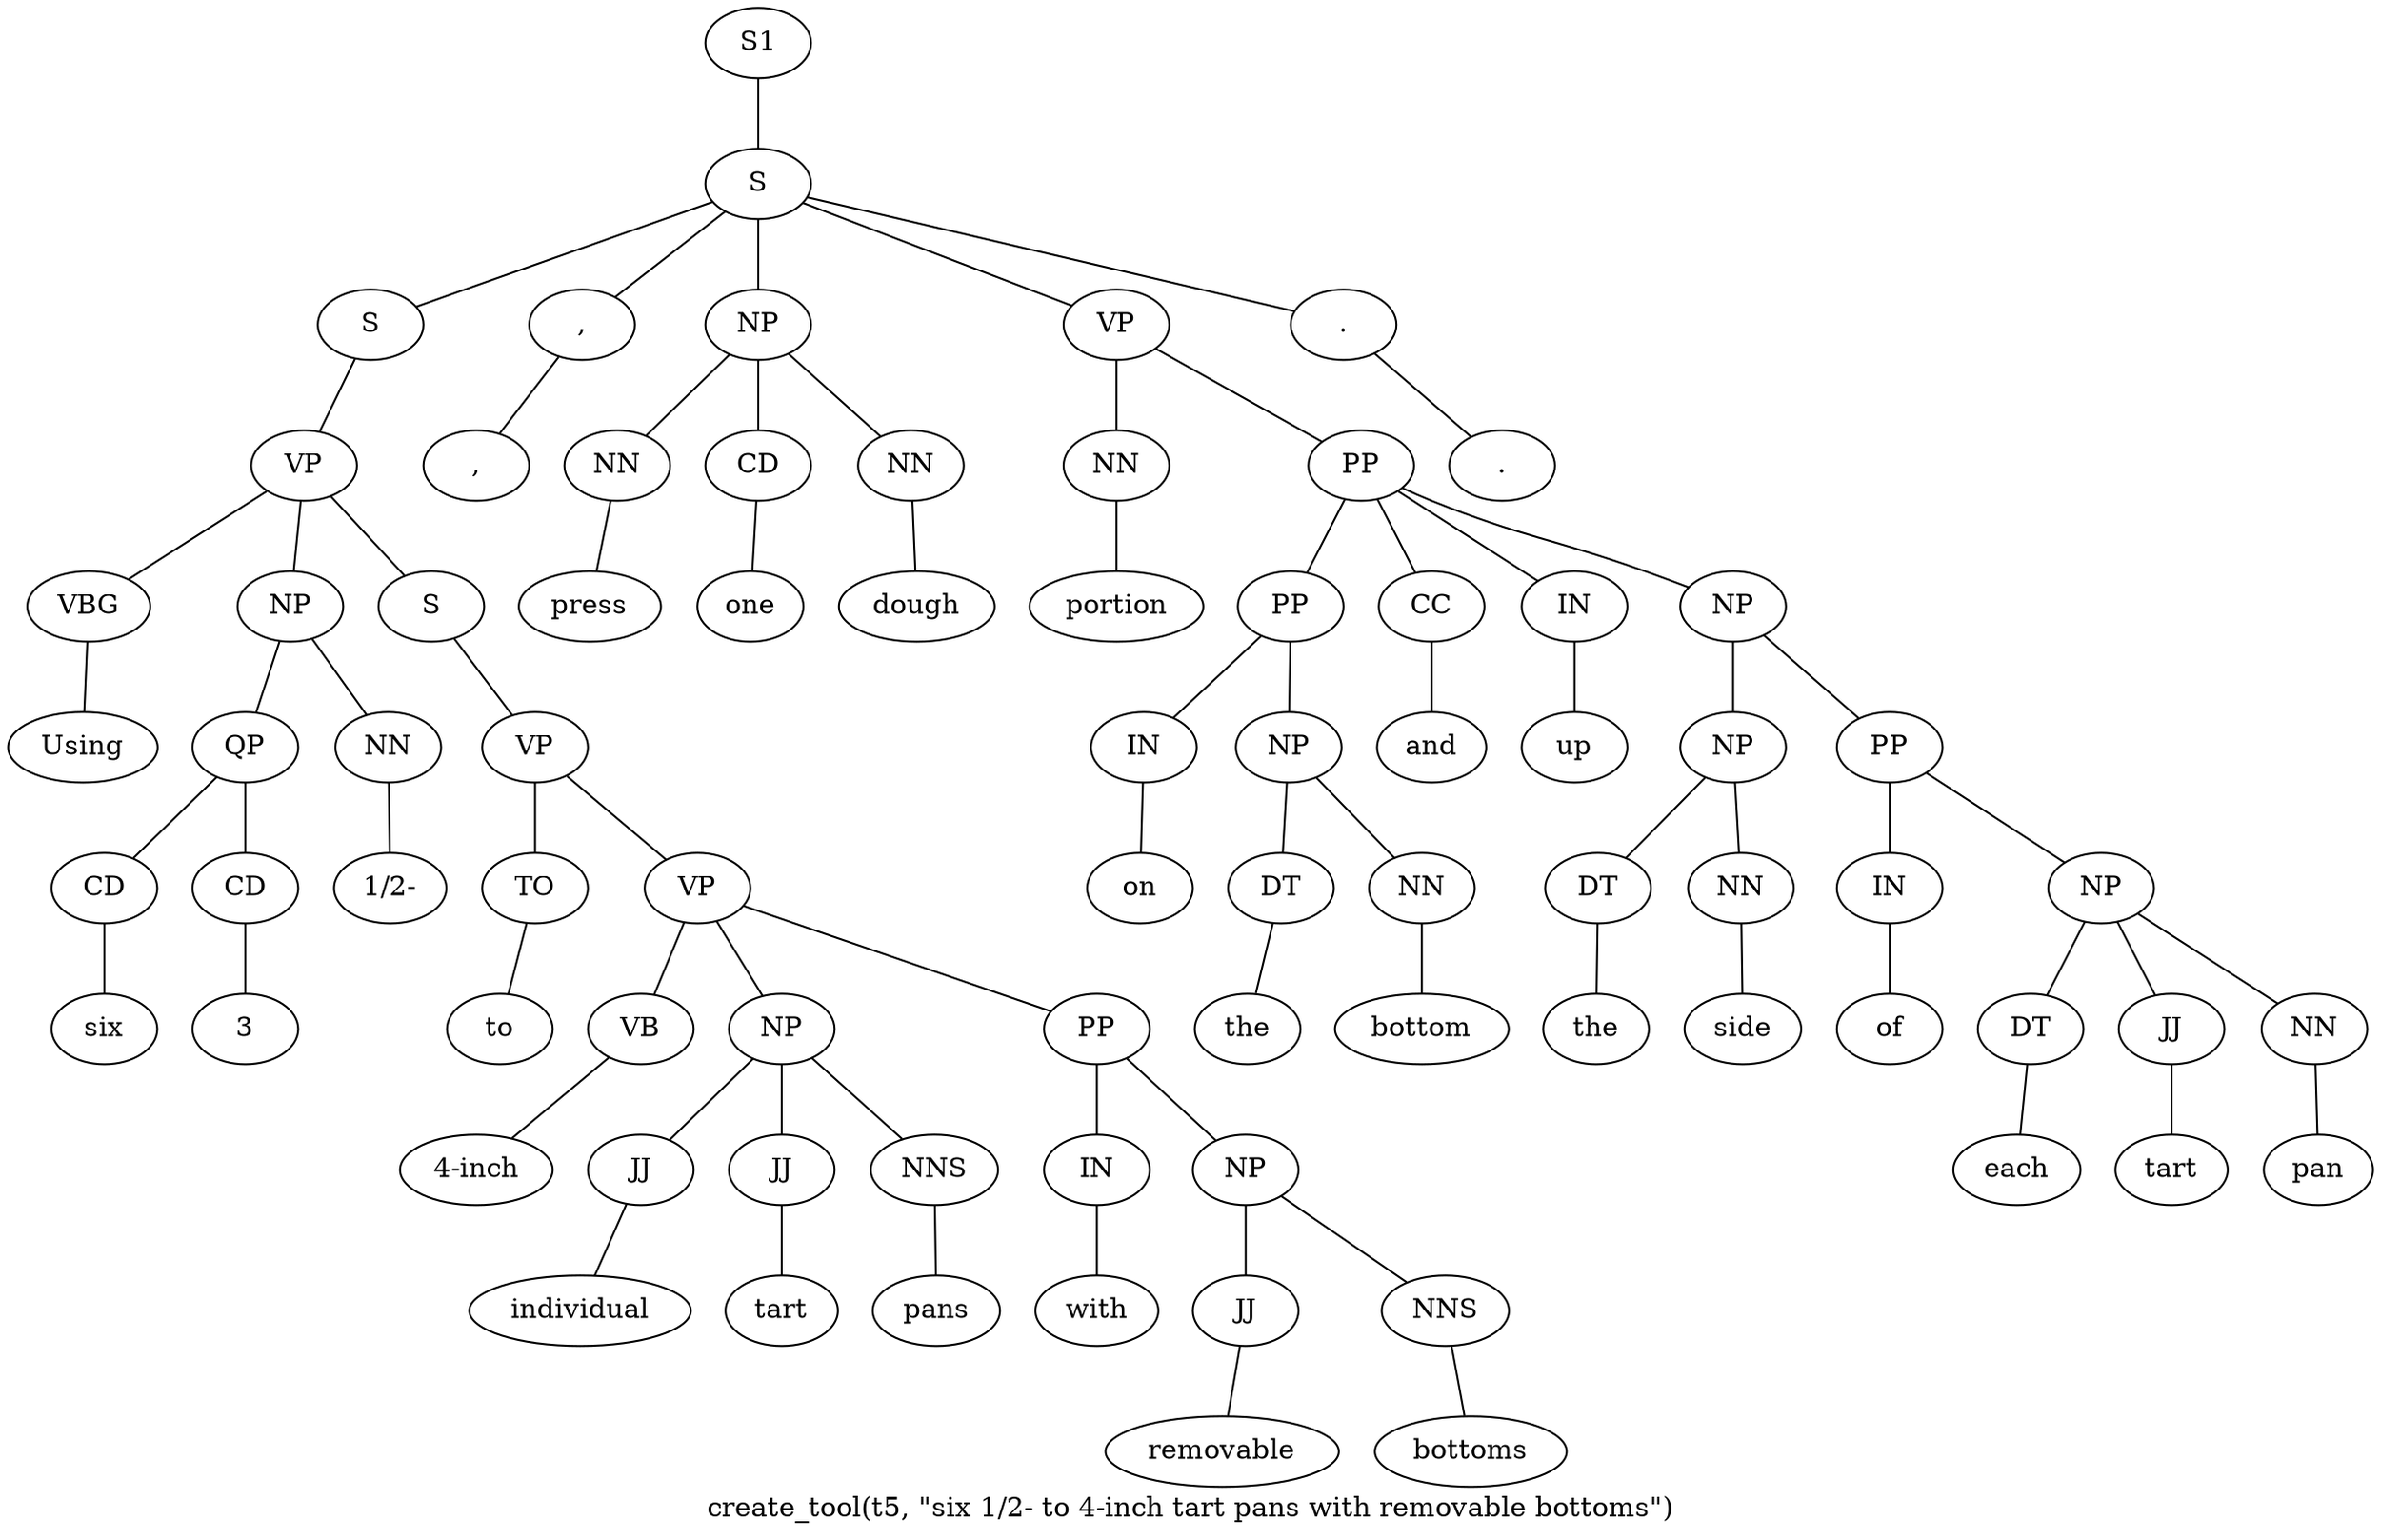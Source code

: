 graph SyntaxGraph {
	label = "create_tool(t5, \"six 1/2- to 4-inch tart pans with removable bottoms\")";
	Node0 [label="S1"];
	Node1 [label="S"];
	Node2 [label="S"];
	Node3 [label="VP"];
	Node4 [label="VBG"];
	Node5 [label="Using"];
	Node6 [label="NP"];
	Node7 [label="QP"];
	Node8 [label="CD"];
	Node9 [label="six"];
	Node10 [label="CD"];
	Node11 [label="3"];
	Node12 [label="NN"];
	Node13 [label="1/2-"];
	Node14 [label="S"];
	Node15 [label="VP"];
	Node16 [label="TO"];
	Node17 [label="to"];
	Node18 [label="VP"];
	Node19 [label="VB"];
	Node20 [label="4-inch"];
	Node21 [label="NP"];
	Node22 [label="JJ"];
	Node23 [label="individual"];
	Node24 [label="JJ"];
	Node25 [label="tart"];
	Node26 [label="NNS"];
	Node27 [label="pans"];
	Node28 [label="PP"];
	Node29 [label="IN"];
	Node30 [label="with"];
	Node31 [label="NP"];
	Node32 [label="JJ"];
	Node33 [label="removable"];
	Node34 [label="NNS"];
	Node35 [label="bottoms"];
	Node36 [label=","];
	Node37 [label=","];
	Node38 [label="NP"];
	Node39 [label="NN"];
	Node40 [label="press"];
	Node41 [label="CD"];
	Node42 [label="one"];
	Node43 [label="NN"];
	Node44 [label="dough"];
	Node45 [label="VP"];
	Node46 [label="NN"];
	Node47 [label="portion"];
	Node48 [label="PP"];
	Node49 [label="PP"];
	Node50 [label="IN"];
	Node51 [label="on"];
	Node52 [label="NP"];
	Node53 [label="DT"];
	Node54 [label="the"];
	Node55 [label="NN"];
	Node56 [label="bottom"];
	Node57 [label="CC"];
	Node58 [label="and"];
	Node59 [label="IN"];
	Node60 [label="up"];
	Node61 [label="NP"];
	Node62 [label="NP"];
	Node63 [label="DT"];
	Node64 [label="the"];
	Node65 [label="NN"];
	Node66 [label="side"];
	Node67 [label="PP"];
	Node68 [label="IN"];
	Node69 [label="of"];
	Node70 [label="NP"];
	Node71 [label="DT"];
	Node72 [label="each"];
	Node73 [label="JJ"];
	Node74 [label="tart"];
	Node75 [label="NN"];
	Node76 [label="pan"];
	Node77 [label="."];
	Node78 [label="."];

	Node0 -- Node1;
	Node1 -- Node2;
	Node1 -- Node36;
	Node1 -- Node38;
	Node1 -- Node45;
	Node1 -- Node77;
	Node2 -- Node3;
	Node3 -- Node4;
	Node3 -- Node6;
	Node3 -- Node14;
	Node4 -- Node5;
	Node6 -- Node7;
	Node6 -- Node12;
	Node7 -- Node8;
	Node7 -- Node10;
	Node8 -- Node9;
	Node10 -- Node11;
	Node12 -- Node13;
	Node14 -- Node15;
	Node15 -- Node16;
	Node15 -- Node18;
	Node16 -- Node17;
	Node18 -- Node19;
	Node18 -- Node21;
	Node18 -- Node28;
	Node19 -- Node20;
	Node21 -- Node22;
	Node21 -- Node24;
	Node21 -- Node26;
	Node22 -- Node23;
	Node24 -- Node25;
	Node26 -- Node27;
	Node28 -- Node29;
	Node28 -- Node31;
	Node29 -- Node30;
	Node31 -- Node32;
	Node31 -- Node34;
	Node32 -- Node33;
	Node34 -- Node35;
	Node36 -- Node37;
	Node38 -- Node39;
	Node38 -- Node41;
	Node38 -- Node43;
	Node39 -- Node40;
	Node41 -- Node42;
	Node43 -- Node44;
	Node45 -- Node46;
	Node45 -- Node48;
	Node46 -- Node47;
	Node48 -- Node49;
	Node48 -- Node57;
	Node48 -- Node59;
	Node48 -- Node61;
	Node49 -- Node50;
	Node49 -- Node52;
	Node50 -- Node51;
	Node52 -- Node53;
	Node52 -- Node55;
	Node53 -- Node54;
	Node55 -- Node56;
	Node57 -- Node58;
	Node59 -- Node60;
	Node61 -- Node62;
	Node61 -- Node67;
	Node62 -- Node63;
	Node62 -- Node65;
	Node63 -- Node64;
	Node65 -- Node66;
	Node67 -- Node68;
	Node67 -- Node70;
	Node68 -- Node69;
	Node70 -- Node71;
	Node70 -- Node73;
	Node70 -- Node75;
	Node71 -- Node72;
	Node73 -- Node74;
	Node75 -- Node76;
	Node77 -- Node78;
}